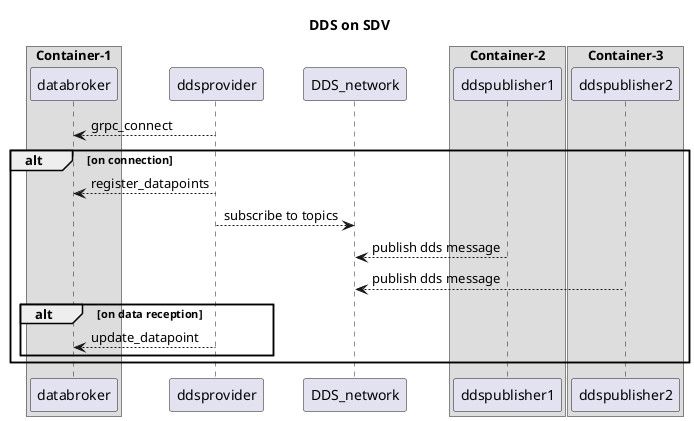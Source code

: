 @startuml OverallSequence
title DDS on SDV
box "Container-1"
participant databroker
end box
databroker <-- ddsprovider : grpc_connect
alt on connection
ddsprovider --> databroker : register_datapoints
ddsprovider --> DDS_network : subscribe to topics
box "Container-2"
participant ddspublisher1
end box
box "Container-3"
participant ddspublisher2
end box
ddspublisher1 --> DDS_network : publish dds message
ddspublisher2 --> DDS_network : publish dds message
alt on data reception
ddsprovider --> databroker : update_datapoint
end note
end
@enduml
# was converted to Mermaid diagram, because Github can dynamically load mermaid diagrams in README